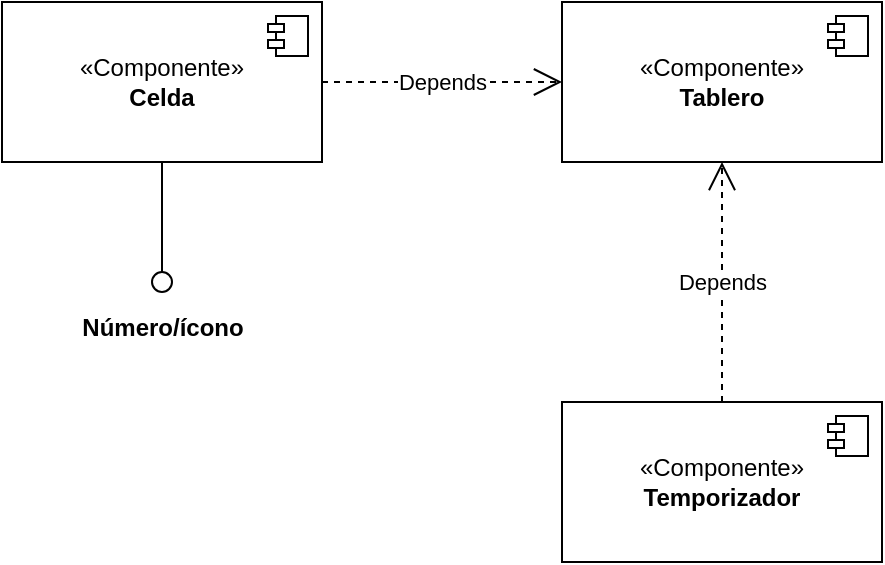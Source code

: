 <mxfile version="22.1.3" type="device">
  <diagram name="Página-1" id="QMhXRBUU0fSP6QKLDP-b">
    <mxGraphModel dx="773" dy="383" grid="1" gridSize="10" guides="1" tooltips="1" connect="1" arrows="1" fold="1" page="1" pageScale="1" pageWidth="827" pageHeight="1169" math="0" shadow="0">
      <root>
        <mxCell id="0" />
        <mxCell id="1" parent="0" />
        <mxCell id="AEggwM9k2QyQAVVQcnJe-2" value="«Componente»&lt;br&gt;&lt;b&gt;Celda&lt;/b&gt;" style="html=1;dropTarget=0;whiteSpace=wrap;" vertex="1" parent="1">
          <mxGeometry x="80" y="80" width="160" height="80" as="geometry" />
        </mxCell>
        <mxCell id="AEggwM9k2QyQAVVQcnJe-3" value="" style="shape=module;jettyWidth=8;jettyHeight=4;" vertex="1" parent="AEggwM9k2QyQAVVQcnJe-2">
          <mxGeometry x="1" width="20" height="20" relative="1" as="geometry">
            <mxPoint x="-27" y="7" as="offset" />
          </mxGeometry>
        </mxCell>
        <mxCell id="AEggwM9k2QyQAVVQcnJe-4" value="«Componente»&lt;br&gt;&lt;b&gt;Tablero&lt;/b&gt;" style="html=1;dropTarget=0;whiteSpace=wrap;" vertex="1" parent="1">
          <mxGeometry x="360" y="80" width="160" height="80" as="geometry" />
        </mxCell>
        <mxCell id="AEggwM9k2QyQAVVQcnJe-5" value="" style="shape=module;jettyWidth=8;jettyHeight=4;" vertex="1" parent="AEggwM9k2QyQAVVQcnJe-4">
          <mxGeometry x="1" width="20" height="20" relative="1" as="geometry">
            <mxPoint x="-27" y="7" as="offset" />
          </mxGeometry>
        </mxCell>
        <mxCell id="AEggwM9k2QyQAVVQcnJe-6" value="Depends" style="endArrow=open;endSize=12;dashed=1;html=1;rounded=0;entryX=0;entryY=0.5;entryDx=0;entryDy=0;" edge="1" parent="1" target="AEggwM9k2QyQAVVQcnJe-4">
          <mxGeometry width="160" relative="1" as="geometry">
            <mxPoint x="240" y="120" as="sourcePoint" />
            <mxPoint x="400" y="119.5" as="targetPoint" />
          </mxGeometry>
        </mxCell>
        <mxCell id="AEggwM9k2QyQAVVQcnJe-7" value="«Componente»&lt;br&gt;&lt;b&gt;Temporizador&lt;/b&gt;" style="html=1;dropTarget=0;whiteSpace=wrap;" vertex="1" parent="1">
          <mxGeometry x="360" y="280" width="160" height="80" as="geometry" />
        </mxCell>
        <mxCell id="AEggwM9k2QyQAVVQcnJe-8" value="" style="shape=module;jettyWidth=8;jettyHeight=4;" vertex="1" parent="AEggwM9k2QyQAVVQcnJe-7">
          <mxGeometry x="1" width="20" height="20" relative="1" as="geometry">
            <mxPoint x="-27" y="7" as="offset" />
          </mxGeometry>
        </mxCell>
        <mxCell id="AEggwM9k2QyQAVVQcnJe-9" value="Depends" style="endArrow=open;endSize=12;dashed=1;html=1;rounded=0;exitX=0.5;exitY=0;exitDx=0;exitDy=0;entryX=0.5;entryY=1;entryDx=0;entryDy=0;" edge="1" parent="1" source="AEggwM9k2QyQAVVQcnJe-7" target="AEggwM9k2QyQAVVQcnJe-4">
          <mxGeometry width="160" relative="1" as="geometry">
            <mxPoint x="390" y="220" as="sourcePoint" />
            <mxPoint x="550" y="220" as="targetPoint" />
          </mxGeometry>
        </mxCell>
        <mxCell id="AEggwM9k2QyQAVVQcnJe-11" value="" style="rounded=0;orthogonalLoop=1;jettySize=auto;html=1;endArrow=oval;endFill=0;sketch=0;sourcePerimeterSpacing=0;targetPerimeterSpacing=0;endSize=10;exitX=0.5;exitY=1;exitDx=0;exitDy=0;" edge="1" parent="1" source="AEggwM9k2QyQAVVQcnJe-2">
          <mxGeometry relative="1" as="geometry">
            <mxPoint x="260" y="215" as="sourcePoint" />
            <mxPoint x="160" y="220" as="targetPoint" />
          </mxGeometry>
        </mxCell>
        <mxCell id="AEggwM9k2QyQAVVQcnJe-13" value="Número/ícono" style="text;align=center;fontStyle=1;verticalAlign=middle;spacingLeft=3;spacingRight=3;strokeColor=none;rotatable=0;points=[[0,0.5],[1,0.5]];portConstraint=eastwest;html=1;" vertex="1" parent="1">
          <mxGeometry x="120" y="230" width="80" height="26" as="geometry" />
        </mxCell>
      </root>
    </mxGraphModel>
  </diagram>
</mxfile>
